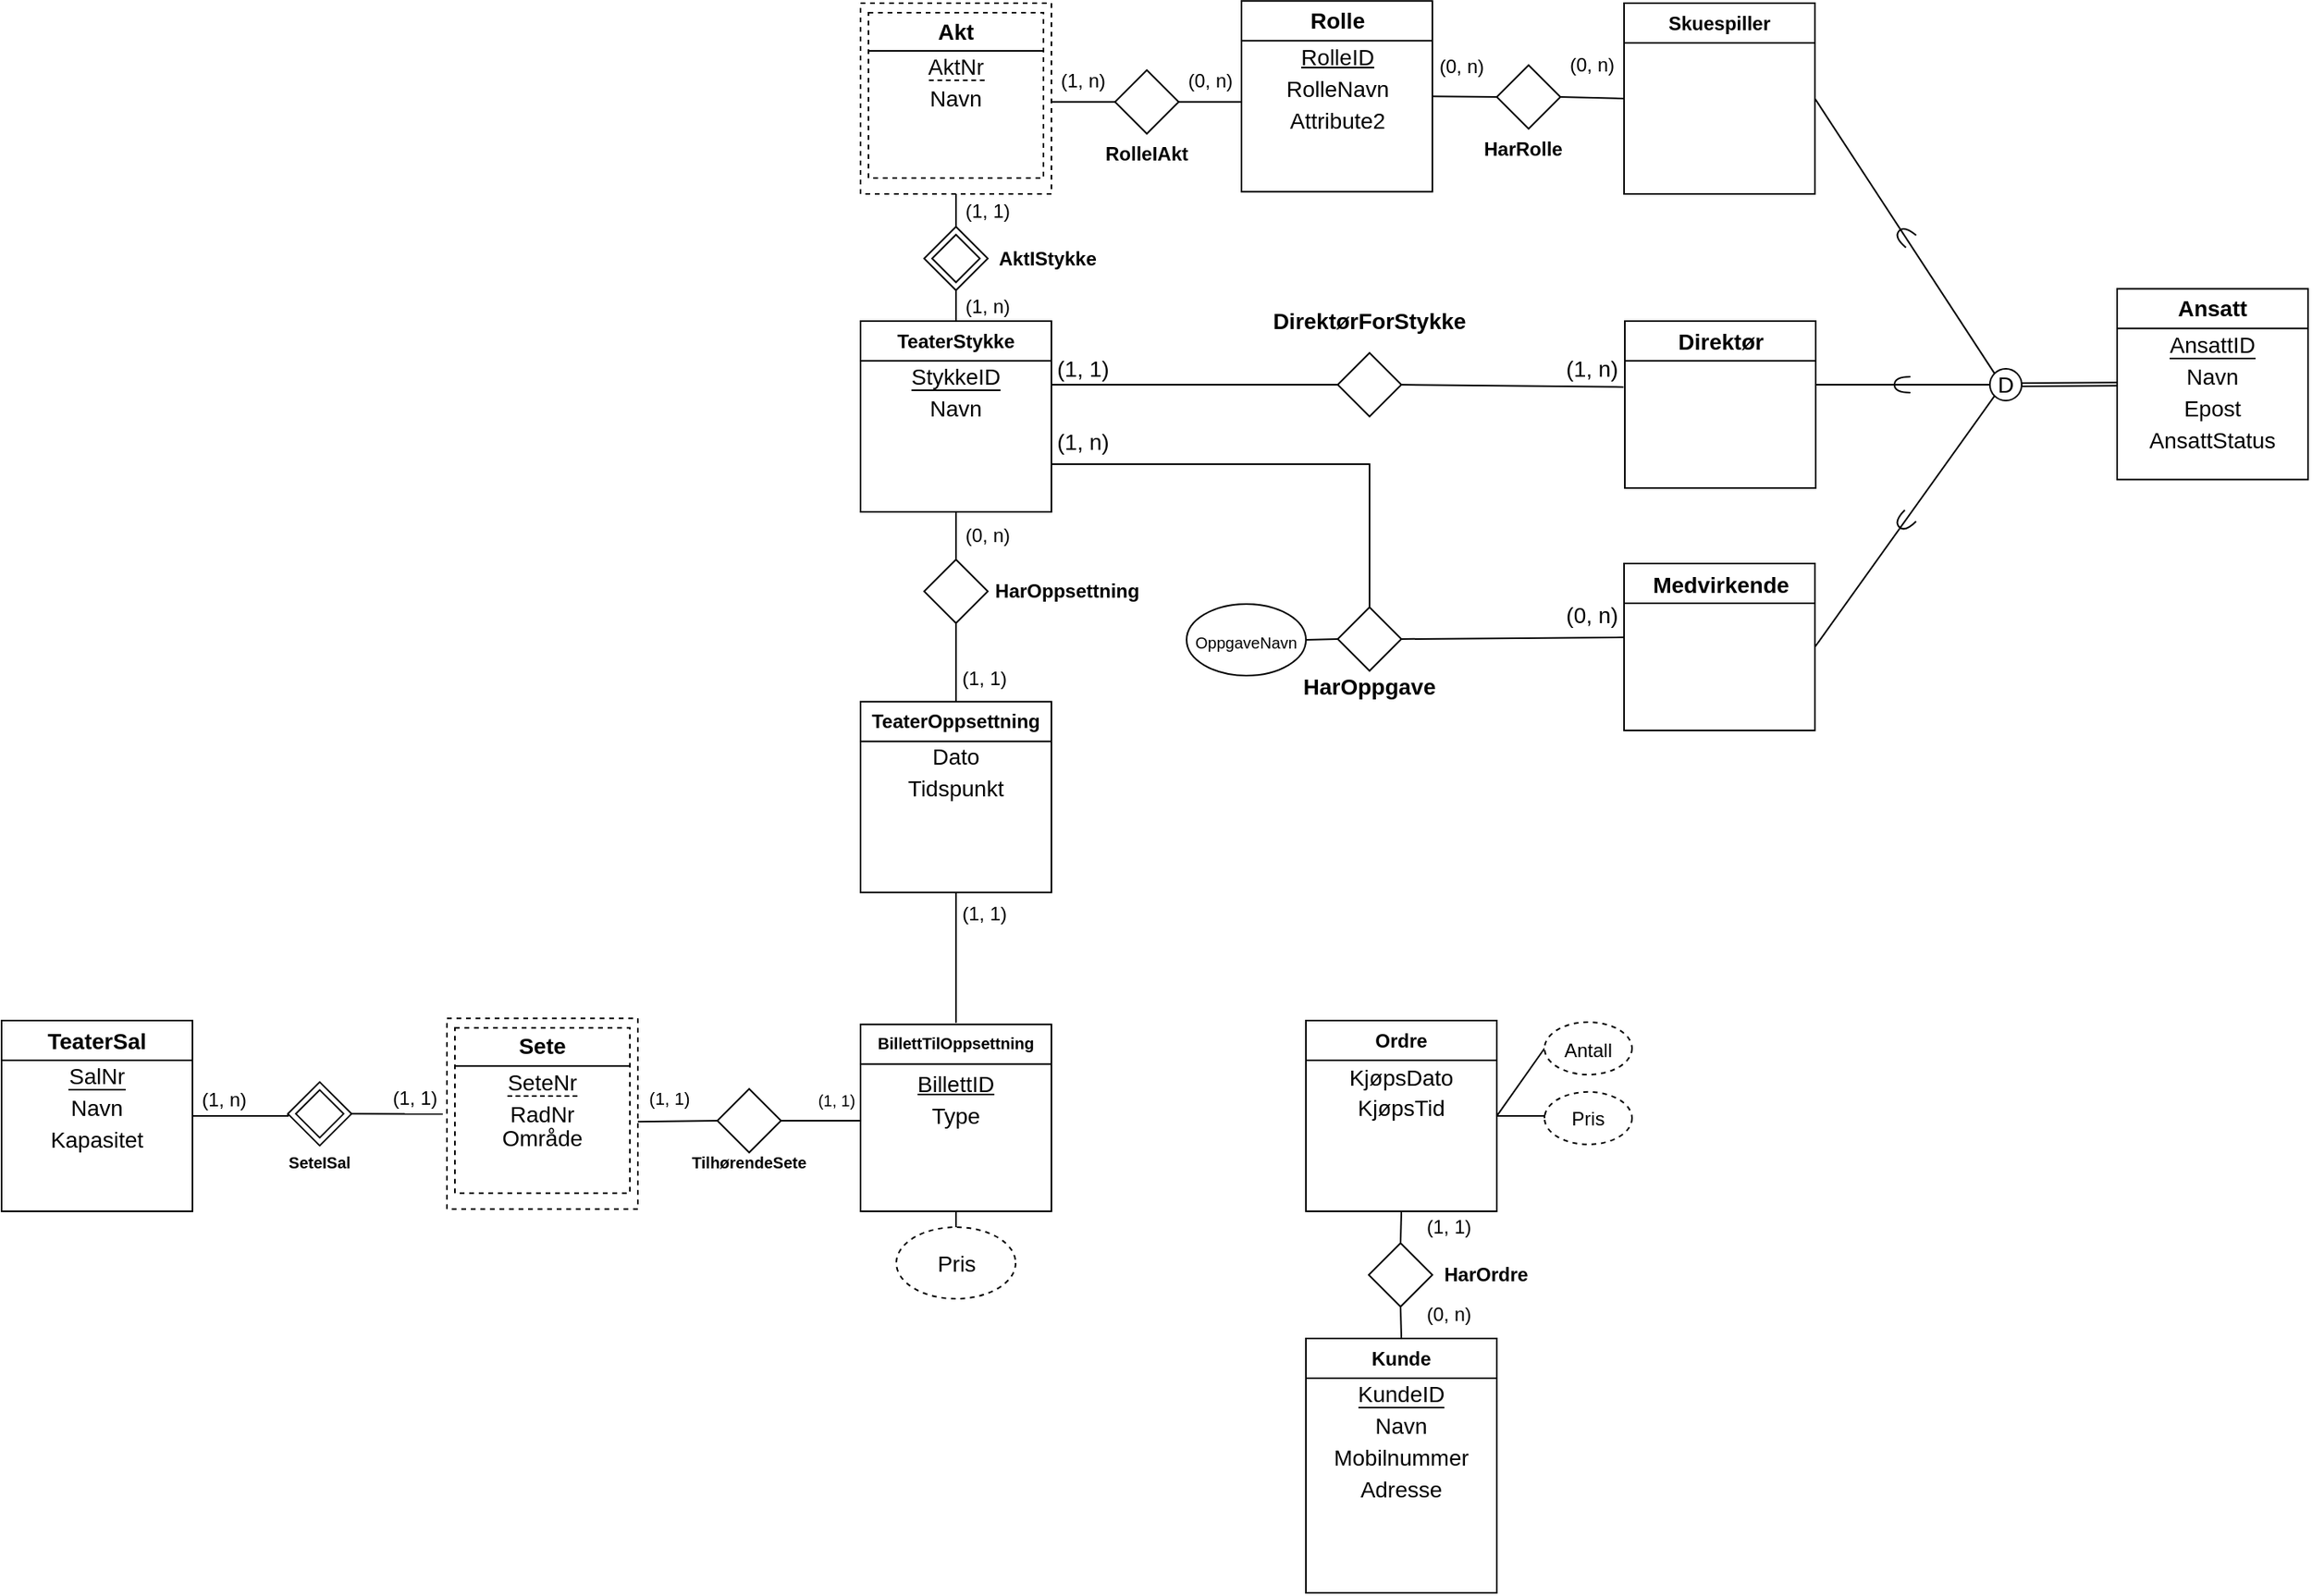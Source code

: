 <mxfile version="20.8.16" type="device"><diagram name="Page-1" id="V86Mr48ADP10sbNp-BZf"><mxGraphModel dx="1616" dy="1685" grid="1" gridSize="10" guides="1" tooltips="1" connect="1" arrows="1" fold="1" page="1" pageScale="1" pageWidth="827" pageHeight="1169" math="0" shadow="0"><root><mxCell id="0"/><mxCell id="1" parent="0"/><mxCell id="g-0kv6-JJsEwYfUUyXpj-2" value="" style="rounded=0;whiteSpace=wrap;html=1;fontSize=14;strokeColor=default;strokeWidth=1;" parent="1" vertex="1"><mxGeometry x="-180" y="240" width="120" height="120" as="geometry"/></mxCell><mxCell id="g-0kv6-JJsEwYfUUyXpj-3" value="&lt;b&gt;&lt;font style=&quot;font-size: 14px;&quot;&gt;TeaterSal&lt;/font&gt;&lt;/b&gt;" style="text;strokeColor=none;align=center;fillColor=none;html=1;verticalAlign=middle;whiteSpace=wrap;rounded=0;strokeWidth=1;" parent="1" vertex="1"><mxGeometry x="-180" y="240" width="120" height="25" as="geometry"/></mxCell><mxCell id="g-0kv6-JJsEwYfUUyXpj-4" style="edgeStyle=none;html=1;exitX=0;exitY=0;exitDx=0;exitDy=0;entryX=1;entryY=0;entryDx=0;entryDy=0;endArrow=none;endFill=0;rounded=0;" parent="1" edge="1"><mxGeometry relative="1" as="geometry"><mxPoint x="-180" y="265" as="sourcePoint"/><mxPoint x="-60" y="265" as="targetPoint"/></mxGeometry></mxCell><mxCell id="g-0kv6-JJsEwYfUUyXpj-99" style="edgeStyle=segmentEdgeStyle;shape=connector;curved=0;rounded=0;orthogonalLoop=1;jettySize=auto;html=1;exitX=1;exitY=0.75;exitDx=0;exitDy=0;entryX=0;entryY=0.5;entryDx=0;entryDy=0;labelBackgroundColor=default;strokeColor=default;fontFamily=Helvetica;fontSize=10;fontColor=default;endArrow=none;endFill=0;startSize=8;endSize=8;elbow=vertical;" parent="1" source="g-0kv6-JJsEwYfUUyXpj-5" target="g-0kv6-JJsEwYfUUyXpj-88" edge="1"><mxGeometry relative="1" as="geometry"><mxPoint x="-20" y="298.59" as="targetPoint"/></mxGeometry></mxCell><mxCell id="g-0kv6-JJsEwYfUUyXpj-5" value="&lt;font style=&quot;font-size: 14px;&quot;&gt;Navn&lt;/font&gt;" style="text;strokeColor=none;align=center;fillColor=none;html=1;verticalAlign=middle;whiteSpace=wrap;rounded=0;strokeWidth=1;fontStyle=0" parent="1" vertex="1"><mxGeometry x="-180" y="285" width="120" height="20" as="geometry"/></mxCell><mxCell id="g-0kv6-JJsEwYfUUyXpj-6" value="&lt;font style=&quot;font-size: 14px;&quot;&gt;Kapasitet&lt;/font&gt;" style="text;strokeColor=none;align=center;fillColor=none;html=1;verticalAlign=middle;whiteSpace=wrap;rounded=0;strokeWidth=1;fontStyle=0" parent="1" vertex="1"><mxGeometry x="-180" y="305" width="120" height="20" as="geometry"/></mxCell><mxCell id="g-0kv6-JJsEwYfUUyXpj-12" value="&lt;span style=&quot;border-bottom: 1px solid black&quot;&gt;&lt;font style=&quot;font-size: 14px;&quot;&gt;SalNr&lt;/font&gt;&lt;/span&gt;" style="text;strokeColor=none;align=center;fillColor=none;html=1;verticalAlign=middle;whiteSpace=wrap;rounded=0;strokeWidth=1;labelPosition=center;verticalLabelPosition=middle;" parent="1" vertex="1"><mxGeometry x="-180" y="265" width="120" height="20" as="geometry"/></mxCell><mxCell id="g-0kv6-JJsEwYfUUyXpj-13" value="" style="rounded=0;whiteSpace=wrap;html=1;fontSize=14;strokeColor=default;strokeWidth=1;" parent="1" vertex="1"><mxGeometry x="360" y="-200" width="120" height="120" as="geometry"/></mxCell><mxCell id="g-0kv6-JJsEwYfUUyXpj-158" style="edgeStyle=segmentEdgeStyle;shape=connector;curved=0;rounded=0;orthogonalLoop=1;jettySize=auto;html=1;exitX=0.5;exitY=0;exitDx=0;exitDy=0;entryX=0.5;entryY=1;entryDx=0;entryDy=0;labelBackgroundColor=default;strokeColor=default;fontFamily=Helvetica;fontSize=12;fontColor=default;endArrow=none;endFill=0;startSize=8;endSize=8;elbow=vertical;" parent="1" source="g-0kv6-JJsEwYfUUyXpj-14" target="g-0kv6-JJsEwYfUUyXpj-155" edge="1"><mxGeometry relative="1" as="geometry"/></mxCell><mxCell id="g-0kv6-JJsEwYfUUyXpj-14" value="&lt;b style=&quot;&quot;&gt;&lt;font style=&quot;font-size: 12px;&quot;&gt;TeaterStykke&lt;/font&gt;&lt;/b&gt;" style="text;strokeColor=none;align=center;fillColor=none;html=1;verticalAlign=middle;whiteSpace=wrap;rounded=0;strokeWidth=1;" parent="1" vertex="1"><mxGeometry x="360" y="-200" width="120" height="25" as="geometry"/></mxCell><mxCell id="g-0kv6-JJsEwYfUUyXpj-15" style="edgeStyle=none;html=1;exitX=0;exitY=0;exitDx=0;exitDy=0;entryX=1;entryY=0;entryDx=0;entryDy=0;endArrow=none;endFill=0;rounded=0;" parent="1" edge="1"><mxGeometry relative="1" as="geometry"><mxPoint x="360" y="-175" as="sourcePoint"/><mxPoint x="480" y="-175" as="targetPoint"/></mxGeometry></mxCell><mxCell id="g-0kv6-JJsEwYfUUyXpj-16" value="&lt;font style=&quot;font-size: 14px;&quot;&gt;Navn&lt;/font&gt;" style="text;strokeColor=none;align=center;fillColor=none;html=1;verticalAlign=middle;whiteSpace=wrap;rounded=0;strokeWidth=1;fontStyle=0" parent="1" vertex="1"><mxGeometry x="360" y="-155" width="120" height="20" as="geometry"/></mxCell><mxCell id="g-0kv6-JJsEwYfUUyXpj-20" value="&lt;span style=&quot;border-bottom: 1px solid black&quot;&gt;&lt;font style=&quot;font-size: 14px;&quot;&gt;StykkeID&lt;/font&gt;&lt;/span&gt;" style="text;strokeColor=none;align=center;fillColor=none;html=1;verticalAlign=middle;whiteSpace=wrap;rounded=0;strokeWidth=1;labelPosition=center;verticalLabelPosition=middle;" parent="1" vertex="1"><mxGeometry x="360" y="-175" width="120" height="20" as="geometry"/></mxCell><mxCell id="g-0kv6-JJsEwYfUUyXpj-22" style="edgeStyle=orthogonalEdgeStyle;rounded=0;orthogonalLoop=1;jettySize=auto;html=1;exitX=0.5;exitY=1;exitDx=0;exitDy=0;" parent="1" edge="1"><mxGeometry relative="1" as="geometry"><mxPoint x="395" y="159.39" as="sourcePoint"/><mxPoint x="395" y="159.39" as="targetPoint"/></mxGeometry></mxCell><mxCell id="g-0kv6-JJsEwYfUUyXpj-28" style="edgeStyle=orthogonalEdgeStyle;rounded=0;orthogonalLoop=1;jettySize=auto;html=1;exitX=0.5;exitY=1;exitDx=0;exitDy=0;" parent="1" edge="1"><mxGeometry relative="1" as="geometry"><mxPoint x="420" y="159.98" as="sourcePoint"/><mxPoint x="420" y="159.98" as="targetPoint"/></mxGeometry></mxCell><mxCell id="g-0kv6-JJsEwYfUUyXpj-29" value="" style="rounded=0;whiteSpace=wrap;html=1;fontSize=14;strokeColor=default;strokeWidth=1;dashed=1;" parent="1" vertex="1"><mxGeometry x="100" y="238.59" width="120" height="120" as="geometry"/></mxCell><mxCell id="g-0kv6-JJsEwYfUUyXpj-30" value="" style="rounded=0;whiteSpace=wrap;html=1;fontSize=14;strokeColor=default;strokeWidth=1;dashed=1;" parent="1" vertex="1"><mxGeometry x="105" y="244.59" width="110" height="104" as="geometry"/></mxCell><mxCell id="g-0kv6-JJsEwYfUUyXpj-31" value="&lt;span style=&quot;font-size: 14px;&quot;&gt;&lt;b&gt;Sete&lt;/b&gt;&lt;/span&gt;" style="text;strokeColor=none;align=center;fillColor=none;html=1;verticalAlign=middle;whiteSpace=wrap;rounded=0;strokeWidth=1;" parent="1" vertex="1"><mxGeometry x="105" y="243.59" width="110" height="25" as="geometry"/></mxCell><mxCell id="g-0kv6-JJsEwYfUUyXpj-32" value="&lt;span style=&quot;font-size: 14px;&quot;&gt;RadNr&lt;/span&gt;" style="text;strokeColor=none;align=center;fillColor=none;html=1;verticalAlign=middle;whiteSpace=wrap;rounded=0;strokeWidth=1;" parent="1" vertex="1"><mxGeometry x="105" y="288.59" width="110" height="20" as="geometry"/></mxCell><mxCell id="g-0kv6-JJsEwYfUUyXpj-33" value="&lt;span style=&quot;border-color: var(--border-color); font-size: 14px;&quot;&gt;Område&lt;/span&gt;" style="text;strokeColor=none;align=center;fillColor=none;html=1;verticalAlign=middle;whiteSpace=wrap;rounded=0;strokeWidth=1;" parent="1" vertex="1"><mxGeometry x="105" y="308.59" width="110" height="10" as="geometry"/></mxCell><mxCell id="g-0kv6-JJsEwYfUUyXpj-34" style="edgeStyle=none;html=1;exitX=0;exitY=0;exitDx=0;exitDy=0;entryX=1;entryY=0;entryDx=0;entryDy=0;endArrow=none;endFill=0;rounded=0;" parent="1" edge="1"><mxGeometry relative="1" as="geometry"><mxPoint x="105" y="268.59" as="sourcePoint"/><mxPoint x="215" y="268.59" as="targetPoint"/></mxGeometry></mxCell><mxCell id="g-0kv6-JJsEwYfUUyXpj-44" value="&lt;span style=&quot;border-bottom: 1px dashed black&quot;&gt;&lt;font style=&quot;font-size: 14px;&quot;&gt;SeteNr&lt;/font&gt;&lt;/span&gt;" style="text;strokeColor=none;align=center;fillColor=none;html=1;verticalAlign=middle;whiteSpace=wrap;rounded=0;strokeWidth=1;" parent="1" vertex="1"><mxGeometry x="105" y="268.59" width="110" height="20" as="geometry"/></mxCell><mxCell id="g-0kv6-JJsEwYfUUyXpj-51" value="" style="rounded=0;whiteSpace=wrap;html=1;fontSize=14;strokeColor=default;strokeWidth=1;" parent="1" vertex="1"><mxGeometry x="360" y="39.39" width="120" height="120" as="geometry"/></mxCell><mxCell id="g-0kv6-JJsEwYfUUyXpj-52" value="&lt;b&gt;&lt;font style=&quot;font-size: 12px;&quot;&gt;TeaterOppsettning&lt;/font&gt;&lt;/b&gt;" style="text;strokeColor=none;align=center;fillColor=none;html=1;verticalAlign=middle;whiteSpace=wrap;rounded=0;strokeWidth=1;" parent="1" vertex="1"><mxGeometry x="360" y="39.39" width="120" height="25" as="geometry"/></mxCell><mxCell id="g-0kv6-JJsEwYfUUyXpj-53" style="edgeStyle=none;html=1;exitX=0;exitY=0;exitDx=0;exitDy=0;entryX=1;entryY=0;entryDx=0;entryDy=0;endArrow=none;endFill=0;rounded=0;" parent="1" edge="1"><mxGeometry relative="1" as="geometry"><mxPoint x="360" y="64.39" as="sourcePoint"/><mxPoint x="480.0" y="64.39" as="targetPoint"/></mxGeometry></mxCell><mxCell id="g-0kv6-JJsEwYfUUyXpj-54" value="&lt;font style=&quot;font-size: 14px;&quot;&gt;Dato&lt;/font&gt;" style="text;strokeColor=none;align=center;fillColor=none;html=1;verticalAlign=middle;whiteSpace=wrap;rounded=0;strokeWidth=1;fontStyle=0" parent="1" vertex="1"><mxGeometry x="360" y="64.39" width="120" height="20" as="geometry"/></mxCell><mxCell id="g-0kv6-JJsEwYfUUyXpj-66" value="&lt;font style=&quot;font-size: 14px;&quot;&gt;Tidspunkt&lt;/font&gt;" style="text;strokeColor=none;align=center;fillColor=none;html=1;verticalAlign=middle;whiteSpace=wrap;rounded=0;strokeWidth=1;fontStyle=0" parent="1" vertex="1"><mxGeometry x="360" y="84.39" width="120" height="20" as="geometry"/></mxCell><mxCell id="g-0kv6-JJsEwYfUUyXpj-67" value="" style="rounded=0;whiteSpace=wrap;html=1;fontSize=14;strokeColor=default;strokeWidth=1;" parent="1" vertex="1"><mxGeometry x="640" y="440" width="120" height="160" as="geometry"/></mxCell><mxCell id="g-0kv6-JJsEwYfUUyXpj-68" value="&lt;b style=&quot;&quot;&gt;&lt;font style=&quot;font-size: 12px;&quot;&gt;Kunde&lt;/font&gt;&lt;/b&gt;" style="text;strokeColor=none;align=center;fillColor=none;html=1;verticalAlign=middle;whiteSpace=wrap;rounded=0;strokeWidth=1;fontSize=12;" parent="1" vertex="1"><mxGeometry x="640" y="440" width="120" height="25" as="geometry"/></mxCell><mxCell id="g-0kv6-JJsEwYfUUyXpj-69" style="edgeStyle=none;html=1;exitX=0;exitY=0;exitDx=0;exitDy=0;entryX=1;entryY=0;entryDx=0;entryDy=0;endArrow=none;endFill=0;rounded=0;fontSize=12;" parent="1" edge="1"><mxGeometry relative="1" as="geometry"><mxPoint x="640" y="465" as="sourcePoint"/><mxPoint x="760" y="465" as="targetPoint"/></mxGeometry></mxCell><mxCell id="g-0kv6-JJsEwYfUUyXpj-70" value="&lt;font style=&quot;font-size: 14px;&quot;&gt;Navn&lt;/font&gt;" style="text;strokeColor=none;align=center;fillColor=none;html=1;verticalAlign=middle;whiteSpace=wrap;rounded=0;strokeWidth=1;fontStyle=0;fontSize=12;" parent="1" vertex="1"><mxGeometry x="640" y="485" width="120" height="20" as="geometry"/></mxCell><mxCell id="g-0kv6-JJsEwYfUUyXpj-73" value="&lt;span style=&quot;border-bottom: 1px solid black&quot;&gt;&lt;font style=&quot;font-size: 14px;&quot;&gt;KundeID&lt;/font&gt;&lt;/span&gt;" style="text;strokeColor=none;align=center;fillColor=none;html=1;verticalAlign=middle;whiteSpace=wrap;rounded=0;strokeWidth=1;labelPosition=center;verticalLabelPosition=middle;fontSize=12;" parent="1" vertex="1"><mxGeometry x="640" y="465" width="120" height="20" as="geometry"/></mxCell><mxCell id="g-0kv6-JJsEwYfUUyXpj-85" value="" style="edgeStyle=segmentEdgeStyle;endArrow=none;html=1;curved=0;rounded=0;endSize=8;startSize=8;endFill=0;fontSize=6;exitX=0.5;exitY=1;exitDx=0;exitDy=0;entryX=0.5;entryY=0;entryDx=0;entryDy=0;" parent="1" source="g-0kv6-JJsEwYfUUyXpj-51" target="teUamB5O_WIhJhMxRTp9-115" edge="1"><mxGeometry width="50" height="50" relative="1" as="geometry"><mxPoint x="420" y="220" as="sourcePoint"/><mxPoint x="410" y="230" as="targetPoint"/><Array as="points"/></mxGeometry></mxCell><mxCell id="g-0kv6-JJsEwYfUUyXpj-86" value="&lt;font style=&quot;font-size: 12px;&quot;&gt;Pris&lt;/font&gt;" style="ellipse;whiteSpace=wrap;html=1;fontSize=14;fontColor=#000000;aspect=fixed;dashed=1;" parent="1" vertex="1"><mxGeometry x="790" y="284.91" width="55" height="33" as="geometry"/></mxCell><mxCell id="g-0kv6-JJsEwYfUUyXpj-98" style="edgeStyle=segmentEdgeStyle;shape=connector;curved=0;rounded=0;orthogonalLoop=1;jettySize=auto;html=1;exitX=1;exitY=0.5;exitDx=0;exitDy=0;entryX=-0.022;entryY=0.509;entryDx=0;entryDy=0;entryPerimeter=0;labelBackgroundColor=default;strokeColor=default;fontFamily=Helvetica;fontSize=10;fontColor=default;endArrow=none;endFill=0;startSize=8;endSize=8;elbow=vertical;" parent="1" source="g-0kv6-JJsEwYfUUyXpj-88" target="g-0kv6-JJsEwYfUUyXpj-29" edge="1"><mxGeometry relative="1" as="geometry"/></mxCell><mxCell id="g-0kv6-JJsEwYfUUyXpj-88" value="" style="rhombus;whiteSpace=wrap;html=1;fontSize=14;strokeColor=default;" parent="1" vertex="1"><mxGeometry x="1.137e-13" y="278.68" width="40" height="40" as="geometry"/></mxCell><mxCell id="g-0kv6-JJsEwYfUUyXpj-89" value="&lt;b&gt;SeteISal&lt;/b&gt;" style="text;strokeColor=none;align=center;fillColor=none;html=1;verticalAlign=middle;whiteSpace=wrap;rounded=0;fontSize=10;" parent="1" vertex="1"><mxGeometry x="-10" y="318.68" width="60" height="20" as="geometry"/></mxCell><mxCell id="g-0kv6-JJsEwYfUUyXpj-90" value="" style="rhombus;whiteSpace=wrap;html=1;fontSize=14;strokeColor=default;" parent="1" vertex="1"><mxGeometry x="5" y="283.68" width="30" height="30" as="geometry"/></mxCell><mxCell id="g-0kv6-JJsEwYfUUyXpj-102" value="&lt;span style=&quot;font-size: 14px;&quot;&gt;Mobilnummer&lt;/span&gt;" style="text;strokeColor=none;align=center;fillColor=none;html=1;verticalAlign=middle;whiteSpace=wrap;rounded=0;strokeWidth=1;fontStyle=0;fontSize=12;" parent="1" vertex="1"><mxGeometry x="640" y="505" width="120" height="20" as="geometry"/></mxCell><mxCell id="g-0kv6-JJsEwYfUUyXpj-103" value="&lt;span style=&quot;font-size: 14px;&quot;&gt;Adresse&lt;/span&gt;" style="text;strokeColor=none;align=center;fillColor=none;html=1;verticalAlign=middle;whiteSpace=wrap;rounded=0;strokeWidth=1;fontStyle=0;fontSize=12;" parent="1" vertex="1"><mxGeometry x="640" y="525" width="120" height="20" as="geometry"/></mxCell><mxCell id="g-0kv6-JJsEwYfUUyXpj-118" style="edgeStyle=segmentEdgeStyle;shape=connector;curved=0;rounded=0;orthogonalLoop=1;jettySize=auto;html=1;exitX=1;exitY=0.5;exitDx=0;exitDy=0;entryX=0;entryY=0.5;entryDx=0;entryDy=0;labelBackgroundColor=default;strokeColor=default;fontFamily=Helvetica;fontSize=12;fontColor=default;endArrow=none;endFill=0;startSize=8;endSize=8;elbow=vertical;" parent="1" source="g-0kv6-JJsEwYfUUyXpj-110" target="g-0kv6-JJsEwYfUUyXpj-86" edge="1"><mxGeometry relative="1" as="geometry"/></mxCell><mxCell id="g-0kv6-JJsEwYfUUyXpj-110" value="" style="rounded=0;whiteSpace=wrap;html=1;fontSize=14;strokeColor=default;strokeWidth=1;" parent="1" vertex="1"><mxGeometry x="640" y="240" width="120" height="120" as="geometry"/></mxCell><mxCell id="g-0kv6-JJsEwYfUUyXpj-111" value="&lt;b&gt;Ordre&lt;/b&gt;" style="text;strokeColor=none;align=center;fillColor=none;html=1;verticalAlign=middle;whiteSpace=wrap;rounded=0;strokeWidth=1;fontSize=12;" parent="1" vertex="1"><mxGeometry x="640" y="240" width="120" height="25" as="geometry"/></mxCell><mxCell id="g-0kv6-JJsEwYfUUyXpj-112" style="edgeStyle=none;html=1;exitX=0;exitY=0;exitDx=0;exitDy=0;entryX=1;entryY=0;entryDx=0;entryDy=0;endArrow=none;endFill=0;rounded=0;fontSize=12;" parent="1" edge="1"><mxGeometry relative="1" as="geometry"><mxPoint x="640" y="265" as="sourcePoint"/><mxPoint x="760" y="265" as="targetPoint"/></mxGeometry></mxCell><mxCell id="g-0kv6-JJsEwYfUUyXpj-119" value="&lt;span style=&quot;font-size: 14px;&quot;&gt;KjøpsDato&lt;/span&gt;" style="text;strokeColor=none;align=center;fillColor=none;html=1;verticalAlign=middle;whiteSpace=wrap;rounded=0;strokeWidth=1;fontStyle=0;fontSize=12;" parent="1" vertex="1"><mxGeometry x="640" y="266.41" width="120" height="20" as="geometry"/></mxCell><mxCell id="g-0kv6-JJsEwYfUUyXpj-205" style="shape=connector;rounded=0;orthogonalLoop=1;jettySize=auto;html=1;exitX=1;exitY=0.75;exitDx=0;exitDy=0;entryX=0;entryY=0.5;entryDx=0;entryDy=0;labelBackgroundColor=default;strokeColor=default;fontFamily=Helvetica;fontSize=12;fontColor=default;endArrow=none;endFill=0;startSize=8;endSize=8;elbow=vertical;" parent="1" source="g-0kv6-JJsEwYfUUyXpj-120" target="g-0kv6-JJsEwYfUUyXpj-204" edge="1"><mxGeometry relative="1" as="geometry"/></mxCell><mxCell id="g-0kv6-JJsEwYfUUyXpj-120" value="&lt;span style=&quot;font-size: 14px;&quot;&gt;KjøpsTid&lt;/span&gt;" style="text;strokeColor=none;align=center;fillColor=none;html=1;verticalAlign=middle;whiteSpace=wrap;rounded=0;strokeWidth=1;fontStyle=0;fontSize=12;" parent="1" vertex="1"><mxGeometry x="640" y="285.09" width="120" height="20" as="geometry"/></mxCell><mxCell id="g-0kv6-JJsEwYfUUyXpj-121" style="edgeStyle=segmentEdgeStyle;shape=connector;curved=0;rounded=0;orthogonalLoop=1;jettySize=auto;html=1;exitX=0.5;exitY=1;exitDx=0;exitDy=0;labelBackgroundColor=default;strokeColor=default;fontFamily=Helvetica;fontSize=12;fontColor=default;endArrow=none;endFill=0;startSize=8;endSize=8;elbow=vertical;" parent="1" source="g-0kv6-JJsEwYfUUyXpj-110" target="g-0kv6-JJsEwYfUUyXpj-110" edge="1"><mxGeometry relative="1" as="geometry"/></mxCell><mxCell id="g-0kv6-JJsEwYfUUyXpj-123" style="edgeStyle=segmentEdgeStyle;shape=connector;curved=0;rounded=0;orthogonalLoop=1;jettySize=auto;html=1;exitX=0.5;exitY=1;exitDx=0;exitDy=0;labelBackgroundColor=default;strokeColor=default;fontFamily=Helvetica;fontSize=12;fontColor=default;endArrow=none;endFill=0;startSize=8;endSize=8;elbow=vertical;" parent="1" source="g-0kv6-JJsEwYfUUyXpj-110" target="g-0kv6-JJsEwYfUUyXpj-110" edge="1"><mxGeometry relative="1" as="geometry"/></mxCell><mxCell id="g-0kv6-JJsEwYfUUyXpj-124" value="" style="rounded=0;whiteSpace=wrap;html=1;fontSize=14;strokeColor=default;strokeWidth=1;" parent="1" vertex="1"><mxGeometry x="840" y="-400" width="120" height="120" as="geometry"/></mxCell><mxCell id="g-0kv6-JJsEwYfUUyXpj-125" value="&lt;b&gt;Skuespiller&lt;/b&gt;" style="text;strokeColor=none;align=center;fillColor=none;html=1;verticalAlign=middle;whiteSpace=wrap;rounded=0;strokeWidth=1;" parent="1" vertex="1"><mxGeometry x="840" y="-400" width="120" height="25" as="geometry"/></mxCell><mxCell id="g-0kv6-JJsEwYfUUyXpj-126" style="edgeStyle=none;html=1;exitX=0;exitY=0;exitDx=0;exitDy=0;entryX=1;entryY=0;entryDx=0;entryDy=0;endArrow=none;endFill=0;rounded=0;" parent="1" edge="1"><mxGeometry relative="1" as="geometry"><mxPoint x="840.0" y="-375" as="sourcePoint"/><mxPoint x="960" y="-375" as="targetPoint"/></mxGeometry></mxCell><mxCell id="g-0kv6-JJsEwYfUUyXpj-129" value="" style="rounded=0;whiteSpace=wrap;html=1;fontSize=14;strokeColor=default;strokeWidth=1;fontFamily=Helvetica;fontColor=default;" parent="1" vertex="1"><mxGeometry x="599.5" y="-401.39" width="120" height="120" as="geometry"/></mxCell><mxCell id="g-0kv6-JJsEwYfUUyXpj-130" value="&lt;b&gt;&lt;font style=&quot;font-size: 14px;&quot;&gt;Rolle&lt;/font&gt;&lt;/b&gt;" style="text;strokeColor=none;align=center;fillColor=none;html=1;verticalAlign=middle;whiteSpace=wrap;rounded=0;strokeWidth=1;fontSize=12;fontFamily=Helvetica;fontColor=default;" parent="1" vertex="1"><mxGeometry x="599.5" y="-401.39" width="120" height="25" as="geometry"/></mxCell><mxCell id="g-0kv6-JJsEwYfUUyXpj-131" style="edgeStyle=none;html=1;exitX=0;exitY=0;exitDx=0;exitDy=0;entryX=1;entryY=0;entryDx=0;entryDy=0;endArrow=none;endFill=0;rounded=0;labelBackgroundColor=default;strokeColor=default;fontFamily=Helvetica;fontSize=12;fontColor=default;startSize=8;endSize=8;shape=connector;curved=0;elbow=vertical;" parent="1" edge="1"><mxGeometry relative="1" as="geometry"><mxPoint x="599.5" y="-376.39" as="sourcePoint"/><mxPoint x="719.5" y="-376.39" as="targetPoint"/></mxGeometry></mxCell><mxCell id="g-0kv6-JJsEwYfUUyXpj-132" value="&lt;span style=&quot;font-size: 14px;&quot;&gt;RolleNavn&lt;/span&gt;" style="text;strokeColor=none;align=center;fillColor=none;html=1;verticalAlign=middle;whiteSpace=wrap;rounded=0;strokeWidth=1;fontStyle=0;fontSize=12;fontFamily=Helvetica;fontColor=default;" parent="1" vertex="1"><mxGeometry x="599.5" y="-356.39" width="120" height="20" as="geometry"/></mxCell><mxCell id="g-0kv6-JJsEwYfUUyXpj-133" value="&lt;font style=&quot;font-size: 14px;&quot;&gt;Attribute2&lt;/font&gt;" style="text;strokeColor=none;align=center;fillColor=none;html=1;verticalAlign=middle;whiteSpace=wrap;rounded=0;strokeWidth=1;fontStyle=0;fontSize=12;fontFamily=Helvetica;fontColor=default;" parent="1" vertex="1"><mxGeometry x="599.5" y="-336.39" width="120" height="20" as="geometry"/></mxCell><mxCell id="g-0kv6-JJsEwYfUUyXpj-135" value="&lt;span style=&quot;font-size: 14px;&quot;&gt;&lt;u&gt;RolleID&lt;/u&gt;&lt;/span&gt;" style="text;strokeColor=none;align=center;fillColor=none;html=1;verticalAlign=middle;whiteSpace=wrap;rounded=0;strokeWidth=1;labelPosition=center;verticalLabelPosition=middle;fontSize=12;fontFamily=Helvetica;fontColor=default;" parent="1" vertex="1"><mxGeometry x="599.5" y="-376.39" width="120" height="20" as="geometry"/></mxCell><mxCell id="g-0kv6-JJsEwYfUUyXpj-162" style="edgeStyle=segmentEdgeStyle;shape=connector;curved=0;rounded=0;orthogonalLoop=1;jettySize=auto;html=1;exitX=0.5;exitY=1;exitDx=0;exitDy=0;entryX=0.5;entryY=0;entryDx=0;entryDy=0;labelBackgroundColor=default;strokeColor=default;fontFamily=Helvetica;fontSize=12;fontColor=default;endArrow=none;endFill=0;startSize=8;endSize=8;elbow=vertical;" parent="1" source="g-0kv6-JJsEwYfUUyXpj-147" target="g-0kv6-JJsEwYfUUyXpj-155" edge="1"><mxGeometry relative="1" as="geometry"/></mxCell><mxCell id="g-0kv6-JJsEwYfUUyXpj-147" value="" style="rounded=0;whiteSpace=wrap;html=1;fontSize=14;strokeColor=default;strokeWidth=1;dashed=1;" parent="1" vertex="1"><mxGeometry x="360" y="-400" width="120" height="120" as="geometry"/></mxCell><mxCell id="g-0kv6-JJsEwYfUUyXpj-148" value="" style="rounded=0;whiteSpace=wrap;html=1;fontSize=14;strokeColor=default;strokeWidth=1;dashed=1;" parent="1" vertex="1"><mxGeometry x="365" y="-394" width="110" height="104" as="geometry"/></mxCell><mxCell id="g-0kv6-JJsEwYfUUyXpj-149" value="&lt;span style=&quot;font-size: 14px;&quot;&gt;&lt;b&gt;Akt&lt;/b&gt;&lt;/span&gt;" style="text;strokeColor=none;align=center;fillColor=none;html=1;verticalAlign=middle;whiteSpace=wrap;rounded=0;strokeWidth=1;" parent="1" vertex="1"><mxGeometry x="365" y="-395" width="110" height="25" as="geometry"/></mxCell><mxCell id="g-0kv6-JJsEwYfUUyXpj-151" value="&lt;span style=&quot;font-size: 14px;&quot;&gt;Navn&lt;/span&gt;" style="text;strokeColor=none;align=center;fillColor=none;html=1;verticalAlign=middle;whiteSpace=wrap;rounded=0;strokeWidth=1;" parent="1" vertex="1"><mxGeometry x="365" y="-350" width="110" height="20" as="geometry"/></mxCell><mxCell id="g-0kv6-JJsEwYfUUyXpj-152" style="edgeStyle=none;html=1;exitX=0;exitY=0;exitDx=0;exitDy=0;entryX=1;entryY=0;entryDx=0;entryDy=0;endArrow=none;endFill=0;rounded=0;" parent="1" edge="1"><mxGeometry relative="1" as="geometry"><mxPoint x="365.0" y="-370" as="sourcePoint"/><mxPoint x="475" y="-370" as="targetPoint"/></mxGeometry></mxCell><mxCell id="g-0kv6-JJsEwYfUUyXpj-153" value="&lt;span style=&quot;border-bottom: 1px dashed black&quot;&gt;&lt;font style=&quot;font-size: 14px;&quot;&gt;AktNr&lt;/font&gt;&lt;/span&gt;" style="text;strokeColor=none;align=center;fillColor=none;html=1;verticalAlign=middle;whiteSpace=wrap;rounded=0;strokeWidth=1;" parent="1" vertex="1"><mxGeometry x="365" y="-370" width="110" height="20" as="geometry"/></mxCell><mxCell id="g-0kv6-JJsEwYfUUyXpj-155" value="" style="rhombus;whiteSpace=wrap;html=1;fontSize=14;strokeColor=default;fontFamily=Helvetica;fontColor=default;" parent="1" vertex="1"><mxGeometry x="400.0" y="-259.39" width="40" height="40" as="geometry"/></mxCell><mxCell id="g-0kv6-JJsEwYfUUyXpj-156" value="&lt;div style=&quot;text-align: center;&quot;&gt;&lt;span style=&quot;background-color: initial;&quot;&gt;&lt;b&gt;AktIStykke&lt;/b&gt;&lt;/span&gt;&lt;/div&gt;" style="text;strokeColor=none;align=left;fillColor=none;html=1;verticalAlign=middle;whiteSpace=wrap;rounded=0;fontSize=12;fontFamily=Helvetica;fontColor=default;" parent="1" vertex="1"><mxGeometry x="445" y="-249.39" width="60" height="20" as="geometry"/></mxCell><mxCell id="g-0kv6-JJsEwYfUUyXpj-157" value="" style="rhombus;whiteSpace=wrap;html=1;fontSize=14;strokeColor=default;fontFamily=Helvetica;fontColor=default;" parent="1" vertex="1"><mxGeometry x="405" y="-254.39" width="30" height="30" as="geometry"/></mxCell><mxCell id="g-0kv6-JJsEwYfUUyXpj-173" style="edgeStyle=segmentEdgeStyle;shape=connector;curved=0;rounded=0;orthogonalLoop=1;jettySize=auto;html=1;exitX=1;exitY=0.5;exitDx=0;exitDy=0;labelBackgroundColor=default;strokeColor=default;fontFamily=Helvetica;fontSize=12;fontColor=default;endArrow=none;endFill=0;startSize=8;endSize=8;elbow=vertical;" parent="1" source="g-0kv6-JJsEwYfUUyXpj-170" edge="1"><mxGeometry relative="1" as="geometry"><mxPoint x="600" y="-338" as="targetPoint"/></mxGeometry></mxCell><mxCell id="g-0kv6-JJsEwYfUUyXpj-188" style="edgeStyle=segmentEdgeStyle;shape=connector;curved=0;rounded=0;orthogonalLoop=1;jettySize=auto;html=1;exitX=1;exitY=0.5;exitDx=0;exitDy=0;entryX=1;entryY=0.5;entryDx=0;entryDy=0;labelBackgroundColor=default;strokeColor=default;fontFamily=Helvetica;fontSize=12;fontColor=default;endArrow=none;endFill=0;startSize=8;endSize=8;elbow=vertical;" parent="1" source="g-0kv6-JJsEwYfUUyXpj-170" target="g-0kv6-JJsEwYfUUyXpj-147" edge="1"><mxGeometry relative="1" as="geometry"/></mxCell><mxCell id="g-0kv6-JJsEwYfUUyXpj-170" value="" style="rhombus;whiteSpace=wrap;html=1;fontSize=14;strokeColor=default;fontFamily=Helvetica;fontColor=default;" parent="1" vertex="1"><mxGeometry x="520.0" y="-357.89" width="40" height="40" as="geometry"/></mxCell><mxCell id="g-0kv6-JJsEwYfUUyXpj-171" value="&lt;b&gt;RolleIAkt&lt;/b&gt;" style="text;strokeColor=none;align=center;fillColor=none;html=1;verticalAlign=middle;whiteSpace=wrap;rounded=0;fontSize=12;fontFamily=Helvetica;fontColor=default;" parent="1" vertex="1"><mxGeometry x="510" y="-314.89" width="60" height="20" as="geometry"/></mxCell><mxCell id="teUamB5O_WIhJhMxRTp9-4" style="edgeStyle=none;shape=connector;rounded=0;orthogonalLoop=1;jettySize=auto;html=1;exitX=0.5;exitY=1;exitDx=0;exitDy=0;entryX=0.5;entryY=0;entryDx=0;entryDy=0;labelBackgroundColor=default;strokeColor=#000000;fontFamily=Helvetica;fontSize=14;fontColor=#000000;endArrow=none;endFill=0;" edge="1" parent="1" source="g-0kv6-JJsEwYfUUyXpj-178" target="g-0kv6-JJsEwYfUUyXpj-52"><mxGeometry relative="1" as="geometry"/></mxCell><mxCell id="g-0kv6-JJsEwYfUUyXpj-178" value="" style="rhombus;whiteSpace=wrap;html=1;fontSize=14;strokeColor=default;fontFamily=Helvetica;fontColor=default;" parent="1" vertex="1"><mxGeometry x="400.0" y="-50.0" width="40" height="40" as="geometry"/></mxCell><mxCell id="g-0kv6-JJsEwYfUUyXpj-179" value="&lt;b&gt;HarOppsettning&lt;/b&gt;" style="text;strokeColor=none;align=center;fillColor=none;html=1;verticalAlign=middle;whiteSpace=wrap;rounded=0;fontSize=12;fontFamily=Helvetica;fontColor=default;" parent="1" vertex="1"><mxGeometry x="460" y="-40.0" width="60" height="20" as="geometry"/></mxCell><mxCell id="teUamB5O_WIhJhMxRTp9-50" style="edgeStyle=none;shape=connector;rounded=0;orthogonalLoop=1;jettySize=auto;html=1;exitX=0;exitY=0.5;exitDx=0;exitDy=0;entryX=1;entryY=0.5;entryDx=0;entryDy=0;labelBackgroundColor=default;strokeColor=#000000;fontFamily=Helvetica;fontSize=14;fontColor=#000000;endArrow=none;endFill=0;" edge="1" parent="1" source="g-0kv6-JJsEwYfUUyXpj-182" target="g-0kv6-JJsEwYfUUyXpj-129"><mxGeometry relative="1" as="geometry"/></mxCell><mxCell id="teUamB5O_WIhJhMxRTp9-51" style="edgeStyle=none;shape=connector;rounded=0;orthogonalLoop=1;jettySize=auto;html=1;exitX=1;exitY=0.5;exitDx=0;exitDy=0;entryX=0;entryY=0.75;entryDx=0;entryDy=0;labelBackgroundColor=default;strokeColor=#000000;fontFamily=Helvetica;fontSize=14;fontColor=#000000;endArrow=none;endFill=0;" edge="1" parent="1" source="g-0kv6-JJsEwYfUUyXpj-182"><mxGeometry relative="1" as="geometry"><mxPoint x="840" y="-340" as="targetPoint"/></mxGeometry></mxCell><mxCell id="g-0kv6-JJsEwYfUUyXpj-182" value="" style="rhombus;whiteSpace=wrap;html=1;fontSize=14;strokeColor=default;fontFamily=Helvetica;fontColor=default;" parent="1" vertex="1"><mxGeometry x="760.0" y="-361" width="40" height="40" as="geometry"/></mxCell><mxCell id="g-0kv6-JJsEwYfUUyXpj-183" value="&lt;div style=&quot;text-align: center;&quot;&gt;&lt;b&gt;HarRolle&lt;/b&gt;&lt;/div&gt;" style="text;strokeColor=none;align=left;fillColor=none;html=1;verticalAlign=middle;whiteSpace=wrap;rounded=0;fontSize=12;fontFamily=Helvetica;fontColor=default;" parent="1" vertex="1"><mxGeometry x="750" y="-317.89" width="60" height="20" as="geometry"/></mxCell><mxCell id="g-0kv6-JJsEwYfUUyXpj-190" value="(0, n)" style="text;strokeColor=none;align=center;fillColor=none;html=1;verticalAlign=middle;whiteSpace=wrap;rounded=0;fontSize=12;fontFamily=Helvetica;fontColor=default;" parent="1" vertex="1"><mxGeometry x="800" y="-376.39" width="40" height="30" as="geometry"/></mxCell><mxCell id="g-0kv6-JJsEwYfUUyXpj-191" value="(0, n)" style="text;strokeColor=none;align=center;fillColor=none;html=1;verticalAlign=middle;whiteSpace=wrap;rounded=0;fontSize=12;fontFamily=Helvetica;fontColor=default;" parent="1" vertex="1"><mxGeometry x="717.5" y="-375" width="40" height="30" as="geometry"/></mxCell><mxCell id="g-0kv6-JJsEwYfUUyXpj-192" value="(0, n)" style="text;strokeColor=none;align=center;fillColor=none;html=1;verticalAlign=middle;whiteSpace=wrap;rounded=0;fontSize=12;fontFamily=Helvetica;fontColor=default;" parent="1" vertex="1"><mxGeometry x="560" y="-366.39" width="40" height="30" as="geometry"/></mxCell><mxCell id="g-0kv6-JJsEwYfUUyXpj-193" value="(1, n)" style="text;strokeColor=none;align=center;fillColor=none;html=1;verticalAlign=middle;whiteSpace=wrap;rounded=0;fontSize=12;fontFamily=Helvetica;fontColor=default;" parent="1" vertex="1"><mxGeometry x="480" y="-366.39" width="40" height="30" as="geometry"/></mxCell><mxCell id="g-0kv6-JJsEwYfUUyXpj-194" value="(1, n)" style="text;strokeColor=none;align=center;fillColor=none;html=1;verticalAlign=middle;whiteSpace=wrap;rounded=0;fontSize=12;fontFamily=Helvetica;fontColor=default;" parent="1" vertex="1"><mxGeometry x="420" y="-224.39" width="40" height="30" as="geometry"/></mxCell><mxCell id="g-0kv6-JJsEwYfUUyXpj-195" value="(1, 1)" style="text;strokeColor=none;align=center;fillColor=none;html=1;verticalAlign=middle;whiteSpace=wrap;rounded=0;fontSize=12;fontFamily=Helvetica;fontColor=default;" parent="1" vertex="1"><mxGeometry x="420" y="-284" width="40" height="30" as="geometry"/></mxCell><mxCell id="g-0kv6-JJsEwYfUUyXpj-196" value="(0, n)" style="text;strokeColor=none;align=center;fillColor=none;html=1;verticalAlign=middle;whiteSpace=wrap;rounded=0;fontSize=12;fontFamily=Helvetica;fontColor=default;" parent="1" vertex="1"><mxGeometry x="420" y="-80" width="40" height="30" as="geometry"/></mxCell><mxCell id="g-0kv6-JJsEwYfUUyXpj-197" value="(1, 1)" style="text;strokeColor=none;align=center;fillColor=none;html=1;verticalAlign=middle;whiteSpace=wrap;rounded=0;fontSize=12;fontFamily=Helvetica;fontColor=default;" parent="1" vertex="1"><mxGeometry x="418" y="10" width="40" height="30" as="geometry"/></mxCell><mxCell id="g-0kv6-JJsEwYfUUyXpj-198" value="(1, 1)" style="text;strokeColor=none;align=center;fillColor=none;html=1;verticalAlign=middle;whiteSpace=wrap;rounded=0;fontSize=12;fontFamily=Helvetica;fontColor=default;" parent="1" vertex="1"><mxGeometry x="60" y="273.5" width="40" height="30" as="geometry"/></mxCell><mxCell id="g-0kv6-JJsEwYfUUyXpj-199" value="(1, n)" style="text;strokeColor=none;align=center;fillColor=none;html=1;verticalAlign=middle;whiteSpace=wrap;rounded=0;fontSize=12;fontFamily=Helvetica;fontColor=default;" parent="1" vertex="1"><mxGeometry x="-60" y="274.59" width="40" height="30" as="geometry"/></mxCell><mxCell id="teUamB5O_WIhJhMxRTp9-129" style="edgeStyle=none;shape=connector;rounded=0;orthogonalLoop=1;jettySize=auto;html=1;exitX=0;exitY=1;exitDx=0;exitDy=0;entryX=0;entryY=0.5;entryDx=0;entryDy=0;labelBackgroundColor=default;strokeColor=#000000;fontFamily=Helvetica;fontSize=10;fontColor=#000000;endArrow=none;endFill=0;" edge="1" parent="1" source="g-0kv6-JJsEwYfUUyXpj-200" target="teUamB5O_WIhJhMxRTp9-126"><mxGeometry relative="1" as="geometry"/></mxCell><mxCell id="g-0kv6-JJsEwYfUUyXpj-200" value="&lt;font style=&quot;font-size: 11px;&quot;&gt;(1, 1)&lt;/font&gt;" style="text;strokeColor=none;align=center;fillColor=none;html=1;verticalAlign=middle;whiteSpace=wrap;rounded=0;fontSize=12;fontFamily=Helvetica;fontColor=default;" parent="1" vertex="1"><mxGeometry x="220" y="273.59" width="40" height="30" as="geometry"/></mxCell><mxCell id="g-0kv6-JJsEwYfUUyXpj-201" value="(1, 1)" style="text;strokeColor=none;align=center;fillColor=none;html=1;verticalAlign=middle;whiteSpace=wrap;rounded=0;fontSize=12;fontFamily=Helvetica;fontColor=default;" parent="1" vertex="1"><mxGeometry x="418" y="158" width="40" height="30" as="geometry"/></mxCell><mxCell id="g-0kv6-JJsEwYfUUyXpj-204" value="&lt;font style=&quot;font-size: 12px;&quot;&gt;Antall&lt;/font&gt;" style="ellipse;whiteSpace=wrap;html=1;fontSize=14;fontColor=#000000;aspect=fixed;dashed=1;" parent="1" vertex="1"><mxGeometry x="790" y="241.0" width="55" height="33" as="geometry"/></mxCell><mxCell id="g-0kv6-JJsEwYfUUyXpj-206" value="(1, 1)" style="text;strokeColor=none;align=center;fillColor=none;html=1;verticalAlign=middle;whiteSpace=wrap;rounded=0;fontSize=12;fontFamily=Helvetica;fontColor=default;" parent="1" vertex="1"><mxGeometry x="710" y="360" width="40" height="20" as="geometry"/></mxCell><mxCell id="g-0kv6-JJsEwYfUUyXpj-212" style="edgeStyle=none;shape=connector;curved=0;rounded=0;orthogonalLoop=1;jettySize=auto;html=1;exitX=0.5;exitY=0;exitDx=0;exitDy=0;entryX=0.5;entryY=1;entryDx=0;entryDy=0;labelBackgroundColor=default;strokeColor=default;fontFamily=Helvetica;fontSize=12;fontColor=default;endArrow=none;endFill=0;startSize=8;endSize=8;elbow=vertical;" parent="1" source="g-0kv6-JJsEwYfUUyXpj-208" target="g-0kv6-JJsEwYfUUyXpj-110" edge="1"><mxGeometry relative="1" as="geometry"/></mxCell><mxCell id="g-0kv6-JJsEwYfUUyXpj-213" style="edgeStyle=none;shape=connector;curved=0;rounded=0;orthogonalLoop=1;jettySize=auto;html=1;exitX=0.5;exitY=1;exitDx=0;exitDy=0;entryX=0.5;entryY=0;entryDx=0;entryDy=0;labelBackgroundColor=default;strokeColor=default;fontFamily=Helvetica;fontSize=12;fontColor=default;endArrow=none;endFill=0;startSize=8;endSize=8;elbow=vertical;" parent="1" source="g-0kv6-JJsEwYfUUyXpj-208" target="g-0kv6-JJsEwYfUUyXpj-68" edge="1"><mxGeometry relative="1" as="geometry"/></mxCell><mxCell id="g-0kv6-JJsEwYfUUyXpj-208" value="" style="rhombus;whiteSpace=wrap;html=1;fontSize=14;strokeColor=default;fontFamily=Helvetica;fontColor=default;" parent="1" vertex="1"><mxGeometry x="679.5" y="380" width="40" height="40" as="geometry"/></mxCell><mxCell id="g-0kv6-JJsEwYfUUyXpj-209" value="&lt;b&gt;HarOrdre&lt;/b&gt;" style="text;strokeColor=none;align=left;fillColor=none;html=1;verticalAlign=middle;whiteSpace=wrap;rounded=0;fontSize=12;fontFamily=Helvetica;fontColor=default;" parent="1" vertex="1"><mxGeometry x="724.5" y="390" width="60" height="20" as="geometry"/></mxCell><mxCell id="g-0kv6-JJsEwYfUUyXpj-211" value="(0, n)" style="text;strokeColor=none;align=center;fillColor=none;html=1;verticalAlign=middle;whiteSpace=wrap;rounded=0;fontSize=12;fontFamily=Helvetica;fontColor=default;" parent="1" vertex="1"><mxGeometry x="710" y="410" width="40" height="30" as="geometry"/></mxCell><mxCell id="teUamB5O_WIhJhMxRTp9-3" value="" style="edgeStyle=none;orthogonalLoop=1;jettySize=auto;html=1;fontSize=14;endArrow=none;endFill=0;fontColor=#000000;strokeColor=#000000;rounded=0;exitX=0.5;exitY=0;exitDx=0;exitDy=0;entryX=0.5;entryY=1;entryDx=0;entryDy=0;" edge="1" parent="1" source="g-0kv6-JJsEwYfUUyXpj-178" target="g-0kv6-JJsEwYfUUyXpj-13"><mxGeometry width="80" relative="1" as="geometry"><mxPoint x="420" y="-60" as="sourcePoint"/><mxPoint x="470" y="-35" as="targetPoint"/><Array as="points"/></mxGeometry></mxCell><mxCell id="teUamB5O_WIhJhMxRTp9-6" value="" style="rounded=0;whiteSpace=wrap;html=1;fontSize=14;strokeColor=default;strokeWidth=1;fontFamily=Helvetica;fontColor=#000000;" vertex="1" parent="1"><mxGeometry x="1150" y="-220.32" width="120" height="120" as="geometry"/></mxCell><mxCell id="teUamB5O_WIhJhMxRTp9-7" value="&lt;b&gt;&lt;font style=&quot;font-size: 14px;&quot;&gt;Ansatt&lt;/font&gt;&lt;/b&gt;" style="text;strokeColor=none;align=center;fillColor=none;html=1;verticalAlign=middle;whiteSpace=wrap;rounded=0;strokeWidth=1;fontSize=14;fontFamily=Helvetica;fontColor=#000000;" vertex="1" parent="1"><mxGeometry x="1150" y="-220.32" width="120" height="25" as="geometry"/></mxCell><mxCell id="teUamB5O_WIhJhMxRTp9-8" style="edgeStyle=none;html=1;exitX=0;exitY=0;exitDx=0;exitDy=0;entryX=1;entryY=0;entryDx=0;entryDy=0;endArrow=none;endFill=0;rounded=0;labelBackgroundColor=default;strokeColor=#000000;fontFamily=Helvetica;fontSize=14;fontColor=#000000;shape=connector;" edge="1" parent="1"><mxGeometry relative="1" as="geometry"><mxPoint x="1150" y="-195.32" as="sourcePoint"/><mxPoint x="1270" y="-195.32" as="targetPoint"/></mxGeometry></mxCell><mxCell id="teUamB5O_WIhJhMxRTp9-9" value="Navn" style="text;strokeColor=none;align=center;fillColor=none;html=1;verticalAlign=middle;whiteSpace=wrap;rounded=0;strokeWidth=1;fontStyle=0;fontSize=14;fontFamily=Helvetica;fontColor=#000000;" vertex="1" parent="1"><mxGeometry x="1150" y="-175.32" width="120" height="20" as="geometry"/></mxCell><mxCell id="teUamB5O_WIhJhMxRTp9-10" value="&lt;font style=&quot;font-size: 14px;&quot;&gt;Epost&lt;/font&gt;" style="text;strokeColor=none;align=center;fillColor=none;html=1;verticalAlign=middle;whiteSpace=wrap;rounded=0;strokeWidth=1;fontStyle=0;fontSize=14;fontFamily=Helvetica;fontColor=#000000;" vertex="1" parent="1"><mxGeometry x="1150" y="-155.32" width="120" height="20" as="geometry"/></mxCell><mxCell id="teUamB5O_WIhJhMxRTp9-12" value="&lt;span style=&quot;border-bottom: 1px solid black&quot;&gt;&lt;font style=&quot;font-size: 14px;&quot;&gt;AnsattID&lt;/font&gt;&lt;/span&gt;" style="text;strokeColor=none;align=center;fillColor=none;html=1;verticalAlign=middle;whiteSpace=wrap;rounded=0;strokeWidth=1;labelPosition=center;verticalLabelPosition=middle;fontSize=14;fontFamily=Helvetica;fontColor=#000000;" vertex="1" parent="1"><mxGeometry x="1150" y="-195.32" width="120" height="20" as="geometry"/></mxCell><mxCell id="teUamB5O_WIhJhMxRTp9-14" value="&lt;font style=&quot;font-size: 14px;&quot;&gt;AnsattStatus&lt;/font&gt;" style="text;strokeColor=none;align=center;fillColor=none;html=1;verticalAlign=middle;whiteSpace=wrap;rounded=0;strokeWidth=1;fontStyle=0;fontSize=14;fontFamily=Helvetica;fontColor=#000000;" vertex="1" parent="1"><mxGeometry x="1150" y="-135.32" width="120" height="20" as="geometry"/></mxCell><mxCell id="teUamB5O_WIhJhMxRTp9-16" style="edgeStyle=none;shape=connector;rounded=0;orthogonalLoop=1;jettySize=auto;html=1;exitX=0.5;exitY=1;exitDx=0;exitDy=0;labelBackgroundColor=default;strokeColor=#000000;fontFamily=Helvetica;fontSize=14;fontColor=#000000;endArrow=none;endFill=0;" edge="1" parent="1" source="teUamB5O_WIhJhMxRTp9-6" target="teUamB5O_WIhJhMxRTp9-6"><mxGeometry relative="1" as="geometry"/></mxCell><mxCell id="teUamB5O_WIhJhMxRTp9-21" value="D" style="ellipse;whiteSpace=wrap;html=1;aspect=fixed;fontColor=#000000;fontFamily=Helvetica;fontSize=14;" vertex="1" parent="1"><mxGeometry x="1070" y="-170.0" width="20" height="20" as="geometry"/></mxCell><mxCell id="teUamB5O_WIhJhMxRTp9-31" value="" style="endArrow=none;html=1;strokeColor=default;endSize=6;targetPerimeterSpacing=0;endFill=0;exitX=1;exitY=0.5;exitDx=0;exitDy=0;strokeWidth=1;fontColor=#000000;shape=link;width=2;rounded=0;labelBackgroundColor=default;fontFamily=Helvetica;fontSize=14;entryX=0;entryY=0.75;entryDx=0;entryDy=0;" edge="1" parent="1" source="teUamB5O_WIhJhMxRTp9-21" target="teUamB5O_WIhJhMxRTp9-9"><mxGeometry relative="1" as="geometry"><mxPoint x="1161" y="-165.78" as="sourcePoint"/><mxPoint x="1241" y="-165.78" as="targetPoint"/></mxGeometry></mxCell><mxCell id="teUamB5O_WIhJhMxRTp9-55" style="edgeStyle=none;shape=connector;rounded=0;orthogonalLoop=1;jettySize=auto;html=1;exitX=-0.007;exitY=0.395;exitDx=0;exitDy=0;entryX=1;entryY=0.5;entryDx=0;entryDy=0;labelBackgroundColor=default;strokeColor=#000000;fontFamily=Helvetica;fontSize=14;fontColor=#000000;endArrow=none;endFill=0;exitPerimeter=0;" edge="1" parent="1" source="teUamB5O_WIhJhMxRTp9-33" target="teUamB5O_WIhJhMxRTp9-53"><mxGeometry relative="1" as="geometry"/></mxCell><mxCell id="teUamB5O_WIhJhMxRTp9-33" value="" style="rounded=0;whiteSpace=wrap;html=1;fontSize=14;strokeColor=default;strokeWidth=1;fontFamily=Helvetica;fontColor=#000000;" vertex="1" parent="1"><mxGeometry x="840.5" y="-200" width="120" height="105" as="geometry"/></mxCell><mxCell id="teUamB5O_WIhJhMxRTp9-34" value="&lt;b&gt;&lt;font style=&quot;font-size: 14px;&quot;&gt;Direktør&lt;/font&gt;&lt;/b&gt;" style="text;strokeColor=none;align=center;fillColor=none;html=1;verticalAlign=middle;whiteSpace=wrap;rounded=0;strokeWidth=1;fontSize=14;fontFamily=Helvetica;fontColor=#000000;" vertex="1" parent="1"><mxGeometry x="840.5" y="-200" width="120" height="25" as="geometry"/></mxCell><mxCell id="teUamB5O_WIhJhMxRTp9-35" style="edgeStyle=none;html=1;exitX=0;exitY=0;exitDx=0;exitDy=0;entryX=1;entryY=0;entryDx=0;entryDy=0;endArrow=none;endFill=0;rounded=0;labelBackgroundColor=default;strokeColor=#000000;fontFamily=Helvetica;fontSize=14;fontColor=#000000;shape=connector;" edge="1" parent="1"><mxGeometry relative="1" as="geometry"><mxPoint x="840.5" y="-175" as="sourcePoint"/><mxPoint x="960.5" y="-175" as="targetPoint"/></mxGeometry></mxCell><mxCell id="teUamB5O_WIhJhMxRTp9-41" value="" style="rounded=0;whiteSpace=wrap;html=1;fontSize=14;strokeColor=default;strokeWidth=1;fontFamily=Helvetica;fontColor=#000000;" vertex="1" parent="1"><mxGeometry x="840" y="-47.5" width="120" height="105" as="geometry"/></mxCell><mxCell id="teUamB5O_WIhJhMxRTp9-43" style="edgeStyle=none;html=1;exitX=0;exitY=0;exitDx=0;exitDy=0;entryX=1;entryY=0;entryDx=0;entryDy=0;endArrow=none;endFill=0;rounded=0;labelBackgroundColor=default;strokeColor=#000000;fontFamily=Helvetica;fontSize=14;fontColor=#000000;shape=connector;" edge="1" parent="1"><mxGeometry relative="1" as="geometry"><mxPoint x="840" y="-22.5" as="sourcePoint"/><mxPoint x="960" y="-22.5" as="targetPoint"/></mxGeometry></mxCell><mxCell id="teUamB5O_WIhJhMxRTp9-48" value="&lt;b&gt;&lt;font style=&quot;font-size: 14px;&quot;&gt;Medvirkende&lt;/font&gt;&lt;/b&gt;" style="text;strokeColor=none;align=center;fillColor=none;html=1;verticalAlign=middle;whiteSpace=wrap;rounded=0;strokeWidth=1;fontSize=14;fontFamily=Helvetica;fontColor=#000000;" vertex="1" parent="1"><mxGeometry x="840.5" y="-46.11" width="120" height="25" as="geometry"/></mxCell><mxCell id="teUamB5O_WIhJhMxRTp9-56" style="edgeStyle=none;shape=connector;rounded=0;orthogonalLoop=1;jettySize=auto;html=1;exitX=0;exitY=0.5;exitDx=0;exitDy=0;entryX=1;entryY=0.75;entryDx=0;entryDy=0;labelBackgroundColor=default;strokeColor=#000000;fontFamily=Helvetica;fontSize=14;fontColor=#000000;endArrow=none;endFill=0;" edge="1" parent="1" source="teUamB5O_WIhJhMxRTp9-53" target="g-0kv6-JJsEwYfUUyXpj-20"><mxGeometry relative="1" as="geometry"/></mxCell><mxCell id="teUamB5O_WIhJhMxRTp9-53" value="" style="rhombus;whiteSpace=wrap;html=1;fontSize=14;strokeColor=default;fontFamily=Helvetica;fontColor=#000000;" vertex="1" parent="1"><mxGeometry x="660.0" y="-180" width="40" height="40" as="geometry"/></mxCell><mxCell id="teUamB5O_WIhJhMxRTp9-54" value="&lt;b&gt;DirektørForStykke&lt;/b&gt;" style="text;strokeColor=none;align=center;fillColor=none;html=1;verticalAlign=middle;whiteSpace=wrap;rounded=0;fontSize=14;fontFamily=Helvetica;fontColor=#000000;" vertex="1" parent="1"><mxGeometry x="650" y="-210" width="60" height="20" as="geometry"/></mxCell><mxCell id="teUamB5O_WIhJhMxRTp9-61" style="edgeStyle=none;shape=connector;rounded=0;orthogonalLoop=1;jettySize=auto;html=1;exitX=1;exitY=0.5;exitDx=0;exitDy=0;entryX=-0.003;entryY=0.442;entryDx=0;entryDy=0;entryPerimeter=0;labelBackgroundColor=default;strokeColor=#000000;fontFamily=Helvetica;fontSize=14;fontColor=#000000;endArrow=none;endFill=0;" edge="1" parent="1" source="teUamB5O_WIhJhMxRTp9-57" target="teUamB5O_WIhJhMxRTp9-41"><mxGeometry relative="1" as="geometry"/></mxCell><mxCell id="teUamB5O_WIhJhMxRTp9-73" style="edgeStyle=none;shape=connector;rounded=0;orthogonalLoop=1;jettySize=auto;html=1;exitX=0;exitY=0.5;exitDx=0;exitDy=0;entryX=1;entryY=0.5;entryDx=0;entryDy=0;labelBackgroundColor=default;strokeColor=#000000;fontFamily=Helvetica;fontSize=14;fontColor=#000000;endArrow=none;endFill=0;" edge="1" parent="1" source="teUamB5O_WIhJhMxRTp9-57" target="teUamB5O_WIhJhMxRTp9-72"><mxGeometry relative="1" as="geometry"/></mxCell><mxCell id="teUamB5O_WIhJhMxRTp9-57" value="" style="rhombus;whiteSpace=wrap;html=1;fontSize=14;strokeColor=default;fontFamily=Helvetica;fontColor=#000000;" vertex="1" parent="1"><mxGeometry x="660.0" y="-20" width="40" height="40" as="geometry"/></mxCell><mxCell id="teUamB5O_WIhJhMxRTp9-58" value="&lt;b&gt;HarOppgave&lt;/b&gt;" style="text;strokeColor=none;align=center;fillColor=none;html=1;verticalAlign=middle;whiteSpace=wrap;rounded=0;fontSize=14;fontFamily=Helvetica;fontColor=#000000;" vertex="1" parent="1"><mxGeometry x="650" y="20" width="60" height="20" as="geometry"/></mxCell><mxCell id="teUamB5O_WIhJhMxRTp9-60" value="" style="edgeStyle=segmentEdgeStyle;endArrow=none;html=1;curved=0;rounded=0;endSize=8;startSize=8;endFill=0;labelBackgroundColor=default;strokeColor=#000000;fontFamily=Helvetica;fontSize=14;fontColor=#000000;shape=connector;exitX=1;exitY=0.75;exitDx=0;exitDy=0;entryX=0.5;entryY=0;entryDx=0;entryDy=0;" edge="1" parent="1" source="g-0kv6-JJsEwYfUUyXpj-13" target="teUamB5O_WIhJhMxRTp9-57"><mxGeometry width="50" height="50" relative="1" as="geometry"><mxPoint x="640" y="-110" as="sourcePoint"/><mxPoint x="680" y="-70" as="targetPoint"/><Array as="points"><mxPoint x="680" y="-110"/></Array></mxGeometry></mxCell><mxCell id="teUamB5O_WIhJhMxRTp9-62" value="" style="endArrow=none;html=1;strokeColor=default;endSize=6;targetPerimeterSpacing=0;endFill=0;exitX=1;exitY=0.5;exitDx=0;exitDy=0;rounded=0;labelBackgroundColor=default;fontFamily=Helvetica;fontSize=14;fontColor=#000000;shape=connector;entryX=0;entryY=0;entryDx=0;entryDy=0;" edge="1" parent="1" source="g-0kv6-JJsEwYfUUyXpj-124" target="teUamB5O_WIhJhMxRTp9-21"><mxGeometry relative="1" as="geometry"><mxPoint x="1090" y="-250" as="sourcePoint"/><mxPoint x="1050" y="-210" as="targetPoint"/></mxGeometry></mxCell><mxCell id="teUamB5O_WIhJhMxRTp9-63" value="" style="shape=requiredInterface;html=1;verticalLabelPosition=bottom;sketch=0;rotation=40;direction=west;fontFamily=Helvetica;fontSize=14;fontColor=#000000;" vertex="1" parent="teUamB5O_WIhJhMxRTp9-62"><mxGeometry width="10" height="10" relative="1" as="geometry"><mxPoint x="-5" y="-5" as="offset"/></mxGeometry></mxCell><mxCell id="teUamB5O_WIhJhMxRTp9-64" value="" style="endArrow=none;html=1;strokeColor=default;endSize=6;targetPerimeterSpacing=0;endFill=0;exitX=0;exitY=1;exitDx=0;exitDy=0;rounded=0;labelBackgroundColor=default;fontFamily=Helvetica;fontSize=14;fontColor=#000000;shape=connector;entryX=1;entryY=0.5;entryDx=0;entryDy=0;" edge="1" parent="1" source="teUamB5O_WIhJhMxRTp9-21" target="teUamB5O_WIhJhMxRTp9-41"><mxGeometry relative="1" as="geometry"><mxPoint x="1040" y="-60" as="sourcePoint"/><mxPoint x="1000" y="-20" as="targetPoint"/></mxGeometry></mxCell><mxCell id="teUamB5O_WIhJhMxRTp9-65" value="" style="shape=requiredInterface;html=1;verticalLabelPosition=bottom;sketch=0;rotation=-225;direction=east;fontFamily=Helvetica;fontSize=14;fontColor=#000000;" vertex="1" parent="teUamB5O_WIhJhMxRTp9-64"><mxGeometry width="10" height="10" relative="1" as="geometry"><mxPoint x="-5" y="-5" as="offset"/></mxGeometry></mxCell><mxCell id="teUamB5O_WIhJhMxRTp9-66" value="" style="endArrow=none;html=1;strokeColor=default;endSize=6;targetPerimeterSpacing=0;endFill=0;rounded=0;labelBackgroundColor=default;fontFamily=Helvetica;fontSize=14;fontColor=#000000;shape=connector;entryX=0;entryY=0.5;entryDx=0;entryDy=0;" edge="1" parent="1" target="teUamB5O_WIhJhMxRTp9-21"><mxGeometry relative="1" as="geometry"><mxPoint x="960" y="-160" as="sourcePoint"/><mxPoint x="1070" y="-155" as="targetPoint"/></mxGeometry></mxCell><mxCell id="teUamB5O_WIhJhMxRTp9-67" value="" style="shape=requiredInterface;html=1;verticalLabelPosition=bottom;sketch=0;rotation=90;direction=south;fontFamily=Helvetica;fontSize=14;fontColor=#000000;" vertex="1" parent="teUamB5O_WIhJhMxRTp9-66"><mxGeometry width="10" height="10" relative="1" as="geometry"><mxPoint x="-5" y="-5" as="offset"/></mxGeometry></mxCell><mxCell id="teUamB5O_WIhJhMxRTp9-68" value="(1, 1)" style="text;strokeColor=none;align=center;fillColor=none;html=1;verticalAlign=middle;whiteSpace=wrap;rounded=0;fontSize=14;fontFamily=Helvetica;fontColor=#000000;" vertex="1" parent="1"><mxGeometry x="480" y="-185" width="40" height="30" as="geometry"/></mxCell><mxCell id="teUamB5O_WIhJhMxRTp9-69" value="(1, n)" style="text;strokeColor=none;align=center;fillColor=none;html=1;verticalAlign=middle;whiteSpace=wrap;rounded=0;fontSize=14;fontFamily=Helvetica;fontColor=#000000;" vertex="1" parent="1"><mxGeometry x="800" y="-185" width="40" height="30" as="geometry"/></mxCell><mxCell id="teUamB5O_WIhJhMxRTp9-70" value="(0, n)" style="text;strokeColor=none;align=center;fillColor=none;html=1;verticalAlign=middle;whiteSpace=wrap;rounded=0;fontSize=14;fontFamily=Helvetica;fontColor=#000000;" vertex="1" parent="1"><mxGeometry x="800" y="-30" width="40" height="30" as="geometry"/></mxCell><mxCell id="teUamB5O_WIhJhMxRTp9-71" value="(1, n)" style="text;strokeColor=none;align=center;fillColor=none;html=1;verticalAlign=middle;whiteSpace=wrap;rounded=0;fontSize=14;fontFamily=Helvetica;fontColor=#000000;" vertex="1" parent="1"><mxGeometry x="480" y="-139" width="40" height="30" as="geometry"/></mxCell><mxCell id="teUamB5O_WIhJhMxRTp9-72" value="&lt;font style=&quot;font-size: 10px;&quot;&gt;OppgaveNavn&lt;/font&gt;" style="ellipse;whiteSpace=wrap;html=1;fontSize=14;fontColor=#000000;aspect=fixed;fontFamily=Helvetica;" vertex="1" parent="1"><mxGeometry x="565" y="-22" width="75" height="45" as="geometry"/></mxCell><mxCell id="teUamB5O_WIhJhMxRTp9-124" style="edgeStyle=none;shape=connector;rounded=0;orthogonalLoop=1;jettySize=auto;html=1;exitX=0.5;exitY=1;exitDx=0;exitDy=0;entryX=0.5;entryY=0;entryDx=0;entryDy=0;labelBackgroundColor=default;strokeColor=#000000;fontFamily=Helvetica;fontSize=12;fontColor=#000000;endArrow=none;endFill=0;" edge="1" parent="1" source="teUamB5O_WIhJhMxRTp9-114" target="teUamB5O_WIhJhMxRTp9-123"><mxGeometry relative="1" as="geometry"/></mxCell><mxCell id="teUamB5O_WIhJhMxRTp9-114" value="" style="rounded=0;whiteSpace=wrap;html=1;fontSize=14;strokeColor=default;strokeWidth=1;fontFamily=Helvetica;fontColor=#000000;" vertex="1" parent="1"><mxGeometry x="360" y="242.41" width="120" height="117.59" as="geometry"/></mxCell><mxCell id="teUamB5O_WIhJhMxRTp9-115" value="&lt;b style=&quot;font-size: 10px;&quot;&gt;&lt;font style=&quot;font-size: 10px;&quot;&gt;BillettTilOppsettning&lt;/font&gt;&lt;/b&gt;" style="text;strokeColor=none;align=center;fillColor=none;html=1;verticalAlign=middle;whiteSpace=wrap;rounded=0;strokeWidth=1;fontSize=10;fontFamily=Helvetica;fontColor=#000000;" vertex="1" parent="1"><mxGeometry x="360" y="241.41" width="120" height="25" as="geometry"/></mxCell><mxCell id="teUamB5O_WIhJhMxRTp9-116" style="edgeStyle=none;html=1;exitX=0;exitY=0;exitDx=0;exitDy=0;entryX=1;entryY=0;entryDx=0;entryDy=0;endArrow=none;endFill=0;rounded=0;labelBackgroundColor=default;strokeColor=#000000;fontFamily=Helvetica;fontSize=11;fontColor=#000000;shape=connector;" edge="1" parent="1"><mxGeometry relative="1" as="geometry"><mxPoint x="360" y="267.41" as="sourcePoint"/><mxPoint x="480" y="267.41" as="targetPoint"/></mxGeometry></mxCell><mxCell id="teUamB5O_WIhJhMxRTp9-121" value="&lt;font style=&quot;font-size: 14px;&quot;&gt;&lt;u&gt;BillettID&lt;/u&gt;&lt;/font&gt;" style="text;strokeColor=none;align=center;fillColor=none;html=1;verticalAlign=middle;whiteSpace=wrap;rounded=0;strokeWidth=1;fontStyle=0" vertex="1" parent="1"><mxGeometry x="360" y="270" width="120" height="20" as="geometry"/></mxCell><mxCell id="teUamB5O_WIhJhMxRTp9-122" value="&lt;font style=&quot;font-size: 14px;&quot;&gt;Type&lt;/font&gt;" style="text;strokeColor=none;align=center;fillColor=none;html=1;verticalAlign=middle;whiteSpace=wrap;rounded=0;strokeWidth=1;fontStyle=0" vertex="1" parent="1"><mxGeometry x="360" y="290" width="120" height="20" as="geometry"/></mxCell><mxCell id="teUamB5O_WIhJhMxRTp9-123" value="Pris" style="ellipse;whiteSpace=wrap;html=1;fontSize=14;fontColor=#000000;aspect=fixed;dashed=1;fontFamily=Helvetica;" vertex="1" parent="1"><mxGeometry x="382.5" y="370" width="75" height="45" as="geometry"/></mxCell><mxCell id="teUamB5O_WIhJhMxRTp9-130" style="edgeStyle=none;shape=connector;rounded=0;orthogonalLoop=1;jettySize=auto;html=1;exitX=1;exitY=0.5;exitDx=0;exitDy=0;labelBackgroundColor=default;strokeColor=#000000;fontFamily=Helvetica;fontSize=10;fontColor=#000000;endArrow=none;endFill=0;" edge="1" parent="1" source="teUamB5O_WIhJhMxRTp9-126"><mxGeometry relative="1" as="geometry"><mxPoint x="360" y="303" as="targetPoint"/></mxGeometry></mxCell><mxCell id="teUamB5O_WIhJhMxRTp9-126" value="" style="rhombus;whiteSpace=wrap;html=1;fontSize=14;strokeColor=default;fontFamily=Helvetica;fontColor=#000000;" vertex="1" parent="1"><mxGeometry x="270.0" y="283" width="40" height="40" as="geometry"/></mxCell><mxCell id="teUamB5O_WIhJhMxRTp9-127" value="&lt;b&gt;TilhørendeSete&lt;/b&gt;" style="text;strokeColor=none;align=center;fillColor=none;html=1;verticalAlign=middle;whiteSpace=wrap;rounded=0;fontSize=10;fontFamily=Helvetica;fontColor=#000000;" vertex="1" parent="1"><mxGeometry x="260" y="319" width="60" height="20" as="geometry"/></mxCell><mxCell id="teUamB5O_WIhJhMxRTp9-131" value="(1, 1)" style="text;strokeColor=none;align=center;fillColor=none;html=1;verticalAlign=middle;whiteSpace=wrap;rounded=0;fontSize=10;fontFamily=Helvetica;fontColor=#000000;" vertex="1" parent="1"><mxGeometry x="325" y="275" width="40" height="30" as="geometry"/></mxCell></root></mxGraphModel></diagram></mxfile>